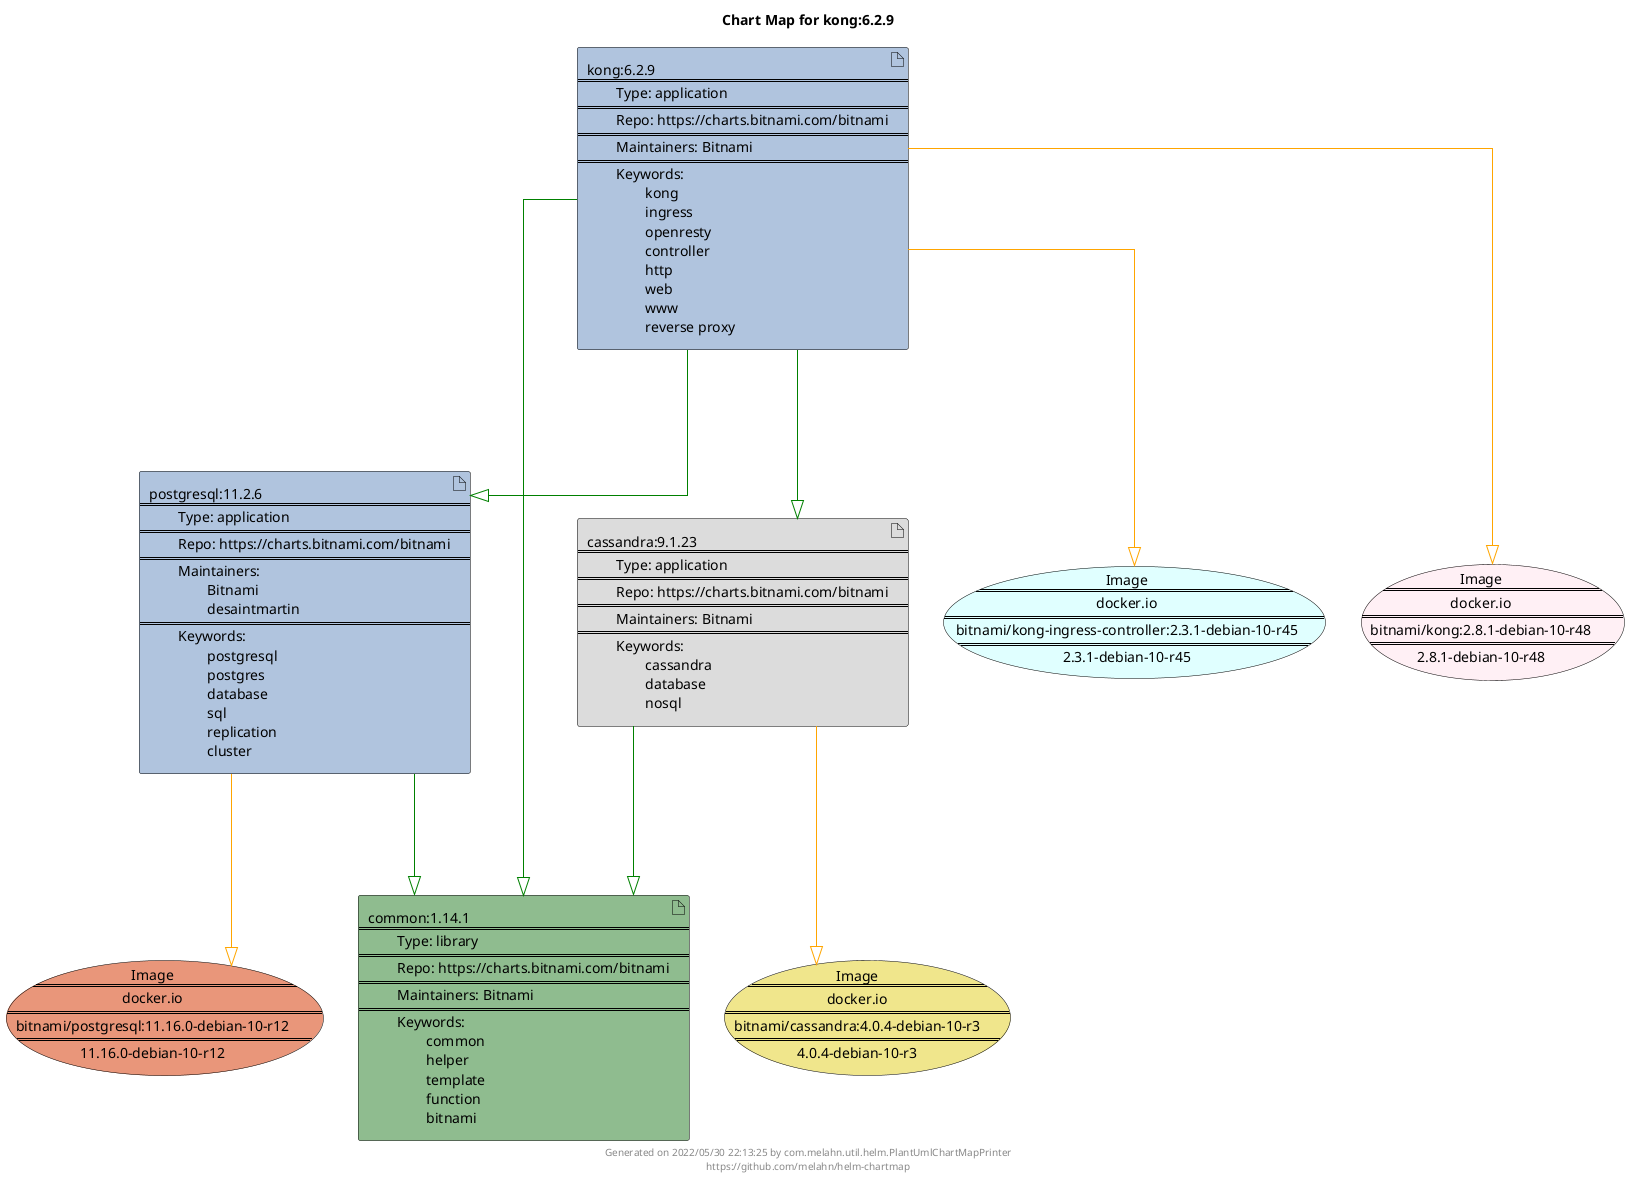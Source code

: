 @startuml
skinparam linetype ortho
skinparam backgroundColor white
skinparam usecaseBorderColor black
skinparam usecaseArrowColor LightSlateGray
skinparam artifactBorderColor black
skinparam artifactArrowColor LightSlateGray

title Chart Map for kong:6.2.9

'There are 4 referenced Helm Charts
artifact "kong:6.2.9\n====\n\tType: application\n====\n\tRepo: https://charts.bitnami.com/bitnami\n====\n\tMaintainers: Bitnami\n====\n\tKeywords: \n\t\tkong\n\t\tingress\n\t\topenresty\n\t\tcontroller\n\t\thttp\n\t\tweb\n\t\twww\n\t\treverse proxy" as kong_6_2_9 #LightSteelBlue
artifact "postgresql:11.2.6\n====\n\tType: application\n====\n\tRepo: https://charts.bitnami.com/bitnami\n====\n\tMaintainers: \n\t\tBitnami\n\t\tdesaintmartin\n====\n\tKeywords: \n\t\tpostgresql\n\t\tpostgres\n\t\tdatabase\n\t\tsql\n\t\treplication\n\t\tcluster" as postgresql_11_2_6 #LightSteelBlue
artifact "cassandra:9.1.23\n====\n\tType: application\n====\n\tRepo: https://charts.bitnami.com/bitnami\n====\n\tMaintainers: Bitnami\n====\n\tKeywords: \n\t\tcassandra\n\t\tdatabase\n\t\tnosql" as cassandra_9_1_23 #Gainsboro
artifact "common:1.14.1\n====\n\tType: library\n====\n\tRepo: https://charts.bitnami.com/bitnami\n====\n\tMaintainers: Bitnami\n====\n\tKeywords: \n\t\tcommon\n\t\thelper\n\t\ttemplate\n\t\tfunction\n\t\tbitnami" as common_1_14_1 #DarkSeaGreen

'There are 4 referenced Docker Images
usecase "Image\n====\ndocker.io\n====\nbitnami/cassandra:4.0.4-debian-10-r3\n====\n4.0.4-debian-10-r3" as docker_io_bitnami_cassandra_4_0_4_debian_10_r3 #Khaki
usecase "Image\n====\ndocker.io\n====\nbitnami/kong-ingress-controller:2.3.1-debian-10-r45\n====\n2.3.1-debian-10-r45" as docker_io_bitnami_kong_ingress_controller_2_3_1_debian_10_r45 #LightCyan
usecase "Image\n====\ndocker.io\n====\nbitnami/kong:2.8.1-debian-10-r48\n====\n2.8.1-debian-10-r48" as docker_io_bitnami_kong_2_8_1_debian_10_r48 #LavenderBlush
usecase "Image\n====\ndocker.io\n====\nbitnami/postgresql:11.16.0-debian-10-r12\n====\n11.16.0-debian-10-r12" as docker_io_bitnami_postgresql_11_16_0_debian_10_r12 #DarkSalmon

'Chart Dependencies
kong_6_2_9--[#green]-|>postgresql_11_2_6
postgresql_11_2_6--[#green]-|>common_1_14_1
kong_6_2_9--[#green]-|>common_1_14_1
kong_6_2_9--[#green]-|>cassandra_9_1_23
cassandra_9_1_23--[#green]-|>common_1_14_1
kong_6_2_9--[#orange]-|>docker_io_bitnami_kong_2_8_1_debian_10_r48
kong_6_2_9--[#orange]-|>docker_io_bitnami_kong_ingress_controller_2_3_1_debian_10_r45
postgresql_11_2_6--[#orange]-|>docker_io_bitnami_postgresql_11_16_0_debian_10_r12
cassandra_9_1_23--[#orange]-|>docker_io_bitnami_cassandra_4_0_4_debian_10_r3

center footer Generated on 2022/05/30 22:13:25 by com.melahn.util.helm.PlantUmlChartMapPrinter\nhttps://github.com/melahn/helm-chartmap
@enduml

